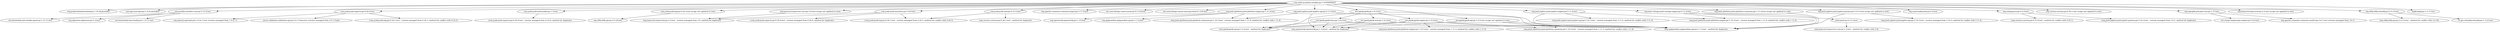 digraph yegor256__xembly {
	"com.jcabi.incubator:xembly:jar:1.0-SNAPSHOT" -> "org.projectlombok:lombok:jar:1.18.36:provided" ; 
	"com.jcabi.incubator:xembly:jar:1.0-SNAPSHOT" -> "xml-apis:xml-apis:jar:1.4.01:provided" ; 
	"com.jcabi.incubator:xembly:jar:1.0-SNAPSHOT" -> "org.mockito:mockito-core:jar:5.15.2:test" ; 
	"com.jcabi.incubator:xembly:jar:1.0-SNAPSHOT" -> "com.jcabi:jcabi-aspects:jar:0.26.0:test" ; 
	"com.jcabi.incubator:xembly:jar:1.0-SNAPSHOT" -> "com.jcabi:jcabi-immutable:jar:1.5:test" ; 
	"com.jcabi.incubator:xembly:jar:1.0-SNAPSHOT" -> "com.jcabi:jcabi-log:jar:0.24.3:test (scope not updated to test)" ; 
	"com.jcabi.incubator:xembly:jar:1.0-SNAPSHOT" -> "com.jcabi:jcabi-matchers:jar:1.8.0:test" ; 
	"com.jcabi.incubator:xembly:jar:1.0-SNAPSHOT" -> "com.jcabi:jcabi-xml:jar:0.33.5:test" ; 
	"com.jcabi.incubator:xembly:jar:1.0-SNAPSHOT" -> "org.apache.commons:commons-lang3:jar:3.17.0:test" ; 
	"com.jcabi.incubator:xembly:jar:1.0-SNAPSHOT" -> "net.sourceforge.saxon:saxon:jar:9.1.0.8:test" ; 
	"com.jcabi.incubator:xembly:jar:1.0-SNAPSHOT" -> "net.sourceforge.saxon:saxon:jar:dom:9.1.0.8:test" ; 
	"com.jcabi.incubator:xembly:jar:1.0-SNAPSHOT" -> "org.junit.platform:junit-platform-engine:jar:1.11.4:test" ; 
	"com.jcabi.incubator:xembly:jar:1.0-SNAPSHOT" -> "org.junit.platform:junit-platform-commons:jar:1.11.4:test (scope not updated to test)" ; 
	"com.jcabi.incubator:xembly:jar:1.0-SNAPSHOT" -> "org.junit.jupiter:junit-jupiter-api:jar:5.11.4:test" ; 
	"com.jcabi.incubator:xembly:jar:1.0-SNAPSHOT" -> "org.junit.jupiter:junit-jupiter-engine:jar:5.11.4:test" ; 
	"com.jcabi.incubator:xembly:jar:1.0-SNAPSHOT" -> "org.junit.vintage:junit-vintage-engine:jar:5.11.4:test" ; 
	"com.jcabi.incubator:xembly:jar:1.0-SNAPSHOT" -> "org.hamcrest:hamcrest-core:jar:3.0:test (scope not updated to test)" ; 
	"com.jcabi.incubator:xembly:jar:1.0-SNAPSHOT" -> "org.yaml:snakeyaml:jar:2.4:test" ; 
	"com.jcabi.incubator:xembly:jar:1.0-SNAPSHOT" -> "org.eolang:jucs:jar:0.2.0:test" ; 
	"com.jcabi.incubator:xembly:jar:1.0-SNAPSHOT" -> "org.cactoos:cactoos:jar:0.56.1:test (scope not updated to test)" ; 
	"com.jcabi.incubator:xembly:jar:1.0-SNAPSHOT" -> "net.jqwik:jqwik:jar:1.9.2:test" ; 
	"com.jcabi.incubator:xembly:jar:1.0-SNAPSHOT" -> "net.jqwik:jqwik-api:jar:1.9.2:test (scope not updated to test)" ; 
	"com.jcabi.incubator:xembly:jar:1.0-SNAPSHOT" -> "org.openjdk.jmh:jmh-core:jar:1.37:test" ; 
	"com.jcabi.incubator:xembly:jar:1.0-SNAPSHOT" -> "org.junit.jupiter:junit-jupiter-params:jar:5.10.3:test (scope not updated to test)" ; 
	"com.jcabi.incubator:xembly:jar:1.0-SNAPSHOT" -> "org.hamcrest:hamcrest:jar:2.2:test (scope not updated to test)" ; 
	"com.jcabi.incubator:xembly:jar:1.0-SNAPSHOT" -> "org.slf4j:slf4j-reload4j:jar:2.0.13:test" ; 
	"com.jcabi.incubator:xembly:jar:1.0-SNAPSHOT" -> "log4j:log4j:jar:1.2.17:test" ; 
	"org.mockito:mockito-core:jar:5.15.2:test" -> "net.bytebuddy:byte-buddy:jar:1.15.11:test" ; 
	"org.mockito:mockito-core:jar:5.15.2:test" -> "net.bytebuddy:byte-buddy-agent:jar:1.15.11:test" ; 
	"org.mockito:mockito-core:jar:5.15.2:test" -> "org.objenesis:objenesis:jar:3.3:test" ; 
	"com.jcabi:jcabi-aspects:jar:0.26.0:test" -> "(com.jcabi:jcabi-log:jar:0.24.1:test - version managed from 0.24.1; omitted for conflict with 0.24.3)" ; 
	"com.jcabi:jcabi-aspects:jar:0.26.0:test" -> "org.aspectj:aspectjrt:jar:1.9.22.1:test (version managed from 1.9.21.1)" ; 
	"com.jcabi:jcabi-aspects:jar:0.26.0:test" -> "javax.validation:validation-api:jar:2.0.1.Final:test (version managed from 2.0.1.Final)" ; 
	"com.jcabi:jcabi-immutable:jar:1.5:test" -> "(com.jcabi:jcabi-aspects:jar:0.26.0:test - version managed from 0.22.6; omitted for duplicate)" ; 
	"com.jcabi:jcabi-log:jar:0.24.3:test (scope not updated to test)" -> "org.slf4j:slf4j-api:jar:2.0.16:test" ; 
	"com.jcabi:jcabi-matchers:jar:1.8.0:test" -> "(org.hamcrest:hamcrest:jar:2.2:test - version managed from 3.0; omitted for duplicate)" ; 
	"com.jcabi:jcabi-matchers:jar:1.8.0:test" -> "(com.jcabi:jcabi-log:jar:0.24.1:test - version managed from 0.24.3; omitted for conflict with 0.24.3)" ; 
	"com.jcabi:jcabi-matchers:jar:1.8.0:test" -> "(com.jcabi:jcabi-aspects:jar:0.26.0:test - version managed from 0.26.0; omitted for duplicate)" ; 
	"com.jcabi:jcabi-xml:jar:0.33.5:test" -> "(com.jcabi:jcabi-log:jar:0.24.1:test - version managed from 0.24.3; omitted for conflict with 0.24.3)" ; 
	"com.jcabi:jcabi-xml:jar:0.33.5:test" -> "(org.cactoos:cactoos:jar:0.56.1:test - omitted for duplicate)" ; 
	"org.junit.platform:junit-platform-engine:jar:1.11.4:test" -> "org.opentest4j:opentest4j:jar:1.3.0:test" ; 
	"org.junit.platform:junit-platform-engine:jar:1.11.4:test" -> "(org.junit.platform:junit-platform-commons:jar:1.10.3:test - version managed from 1.11.4; omitted for conflict with 1.11.4)" ; 
	"org.junit.platform:junit-platform-engine:jar:1.11.4:test" -> "org.apiguardian:apiguardian-api:jar:1.1.2:test" ; 
	"org.junit.platform:junit-platform-commons:jar:1.11.4:test (scope not updated to test)" -> "(org.apiguardian:apiguardian-api:jar:1.1.2:test - omitted for duplicate)" ; 
	"org.junit.jupiter:junit-jupiter-api:jar:5.11.4:test" -> "(org.opentest4j:opentest4j:jar:1.3.0:test - omitted for duplicate)" ; 
	"org.junit.jupiter:junit-jupiter-api:jar:5.11.4:test" -> "(org.junit.platform:junit-platform-commons:jar:1.10.3:test - version managed from 1.11.4; omitted for conflict with 1.11.4)" ; 
	"org.junit.jupiter:junit-jupiter-api:jar:5.11.4:test" -> "(org.apiguardian:apiguardian-api:jar:1.1.2:test - omitted for duplicate)" ; 
	"org.junit.jupiter:junit-jupiter-engine:jar:5.11.4:test" -> "(org.junit.platform:junit-platform-engine:jar:1.10.3:test - version managed from 1.11.4; omitted for conflict with 1.11.4)" ; 
	"org.junit.jupiter:junit-jupiter-engine:jar:5.11.4:test" -> "(org.junit.jupiter:junit-jupiter-api:jar:5.10.3:test - version managed from 5.11.4; omitted for conflict with 5.11.4)" ; 
	"org.junit.jupiter:junit-jupiter-engine:jar:5.11.4:test" -> "(org.apiguardian:apiguardian-api:jar:1.1.2:test - omitted for duplicate)" ; 
	"org.junit.vintage:junit-vintage-engine:jar:5.11.4:test" -> "(org.junit.platform:junit-platform-engine:jar:1.10.3:test - version managed from 1.11.4; omitted for conflict with 1.11.4)" ; 
	"org.junit.vintage:junit-vintage-engine:jar:5.11.4:test" -> "junit:junit:jar:4.13.2:test" ; 
	"org.junit.vintage:junit-vintage-engine:jar:5.11.4:test" -> "(org.apiguardian:apiguardian-api:jar:1.1.2:test - omitted for duplicate)" ; 
	"junit:junit:jar:4.13.2:test" -> "(org.hamcrest:hamcrest-core:jar:1.3:test - omitted for conflict with 3.0)" ; 
	"org.hamcrest:hamcrest-core:jar:3.0:test (scope not updated to test)" -> "(org.hamcrest:hamcrest:jar:2.2:test - version managed from 3.0; omitted for duplicate)" ; 
	"org.eolang:jucs:jar:0.2.0:test" -> "(org.cactoos:cactoos:jar:0.55.0:test - omitted for conflict with 0.56.1)" ; 
	"org.eolang:jucs:jar:0.2.0:test" -> "(org.junit.jupiter:junit-jupiter-params:jar:5.10.3:test - version managed from 5.9.1; omitted for duplicate)" ; 
	"net.jqwik:jqwik:jar:1.9.2:test" -> "(org.apiguardian:apiguardian-api:jar:1.1.2:test - omitted for duplicate)" ; 
	"net.jqwik:jqwik:jar:1.9.2:test" -> "(net.jqwik:jqwik-api:jar:1.9.2:test - omitted for duplicate)" ; 
	"net.jqwik:jqwik:jar:1.9.2:test" -> "net.jqwik:jqwik-web:jar:1.9.2:test" ; 
	"net.jqwik:jqwik:jar:1.9.2:test" -> "net.jqwik:jqwik-time:jar:1.9.2:test" ; 
	"net.jqwik:jqwik:jar:1.9.2:test" -> "net.jqwik:jqwik-engine:jar:1.9.2:test" ; 
	"net.jqwik:jqwik-web:jar:1.9.2:test" -> "(org.apiguardian:apiguardian-api:jar:1.1.2:test - omitted for duplicate)" ; 
	"net.jqwik:jqwik-web:jar:1.9.2:test" -> "(net.jqwik:jqwik-api:jar:1.9.2:test - omitted for duplicate)" ; 
	"net.jqwik:jqwik-web:jar:1.9.2:test" -> "(org.opentest4j:opentest4j:jar:1.3.0:test - omitted for duplicate)" ; 
	"net.jqwik:jqwik-time:jar:1.9.2:test" -> "(org.apiguardian:apiguardian-api:jar:1.1.2:test - omitted for duplicate)" ; 
	"net.jqwik:jqwik-time:jar:1.9.2:test" -> "(net.jqwik:jqwik-api:jar:1.9.2:test - omitted for duplicate)" ; 
	"net.jqwik:jqwik-time:jar:1.9.2:test" -> "(org.opentest4j:opentest4j:jar:1.3.0:test - omitted for duplicate)" ; 
	"net.jqwik:jqwik-engine:jar:1.9.2:test" -> "(org.apiguardian:apiguardian-api:jar:1.1.2:test - omitted for duplicate)" ; 
	"net.jqwik:jqwik-engine:jar:1.9.2:test" -> "(net.jqwik:jqwik-api:jar:1.9.2:test - omitted for duplicate)" ; 
	"net.jqwik:jqwik-engine:jar:1.9.2:test" -> "(org.opentest4j:opentest4j:jar:1.3.0:test - omitted for duplicate)" ; 
	"net.jqwik:jqwik-engine:jar:1.9.2:test" -> "(org.junit.platform:junit-platform-commons:jar:1.10.3:test - version managed from 1.11.3; omitted for conflict with 1.11.4)" ; 
	"net.jqwik:jqwik-engine:jar:1.9.2:test" -> "(org.junit.platform:junit-platform-engine:jar:1.10.3:test - version managed from 1.11.3; omitted for conflict with 1.11.4)" ; 
	"net.jqwik:jqwik-api:jar:1.9.2:test (scope not updated to test)" -> "(org.apiguardian:apiguardian-api:jar:1.1.2:test - omitted for duplicate)" ; 
	"net.jqwik:jqwik-api:jar:1.9.2:test (scope not updated to test)" -> "(org.opentest4j:opentest4j:jar:1.3.0:test - omitted for duplicate)" ; 
	"net.jqwik:jqwik-api:jar:1.9.2:test (scope not updated to test)" -> "(org.junit.platform:junit-platform-commons:jar:1.10.3:test - version managed from 1.11.3; omitted for conflict with 1.11.4)" ; 
	"org.openjdk.jmh:jmh-core:jar:1.37:test" -> "net.sf.jopt-simple:jopt-simple:jar:5.0.4:test" ; 
	"org.openjdk.jmh:jmh-core:jar:1.37:test" -> "org.apache.commons:commons-math3:jar:3.6.1:test (version managed from 3.6.1)" ; 
	"org.junit.jupiter:junit-jupiter-params:jar:5.10.3:test (scope not updated to test)" -> "(org.junit.jupiter:junit-jupiter-api:jar:5.10.3:test - version managed from 5.10.3; omitted for conflict with 5.11.4)" ; 
	"org.junit.jupiter:junit-jupiter-params:jar:5.10.3:test (scope not updated to test)" -> "(org.apiguardian:apiguardian-api:jar:1.1.2:test - omitted for duplicate)" ; 
	"org.slf4j:slf4j-reload4j:jar:2.0.13:test" -> "(org.slf4j:slf4j-api:jar:2.0.13:test - omitted for conflict with 2.0.16)" ; 
	"org.slf4j:slf4j-reload4j:jar:2.0.13:test" -> "ch.qos.reload4j:reload4j:jar:1.2.22:test" ; 
}
